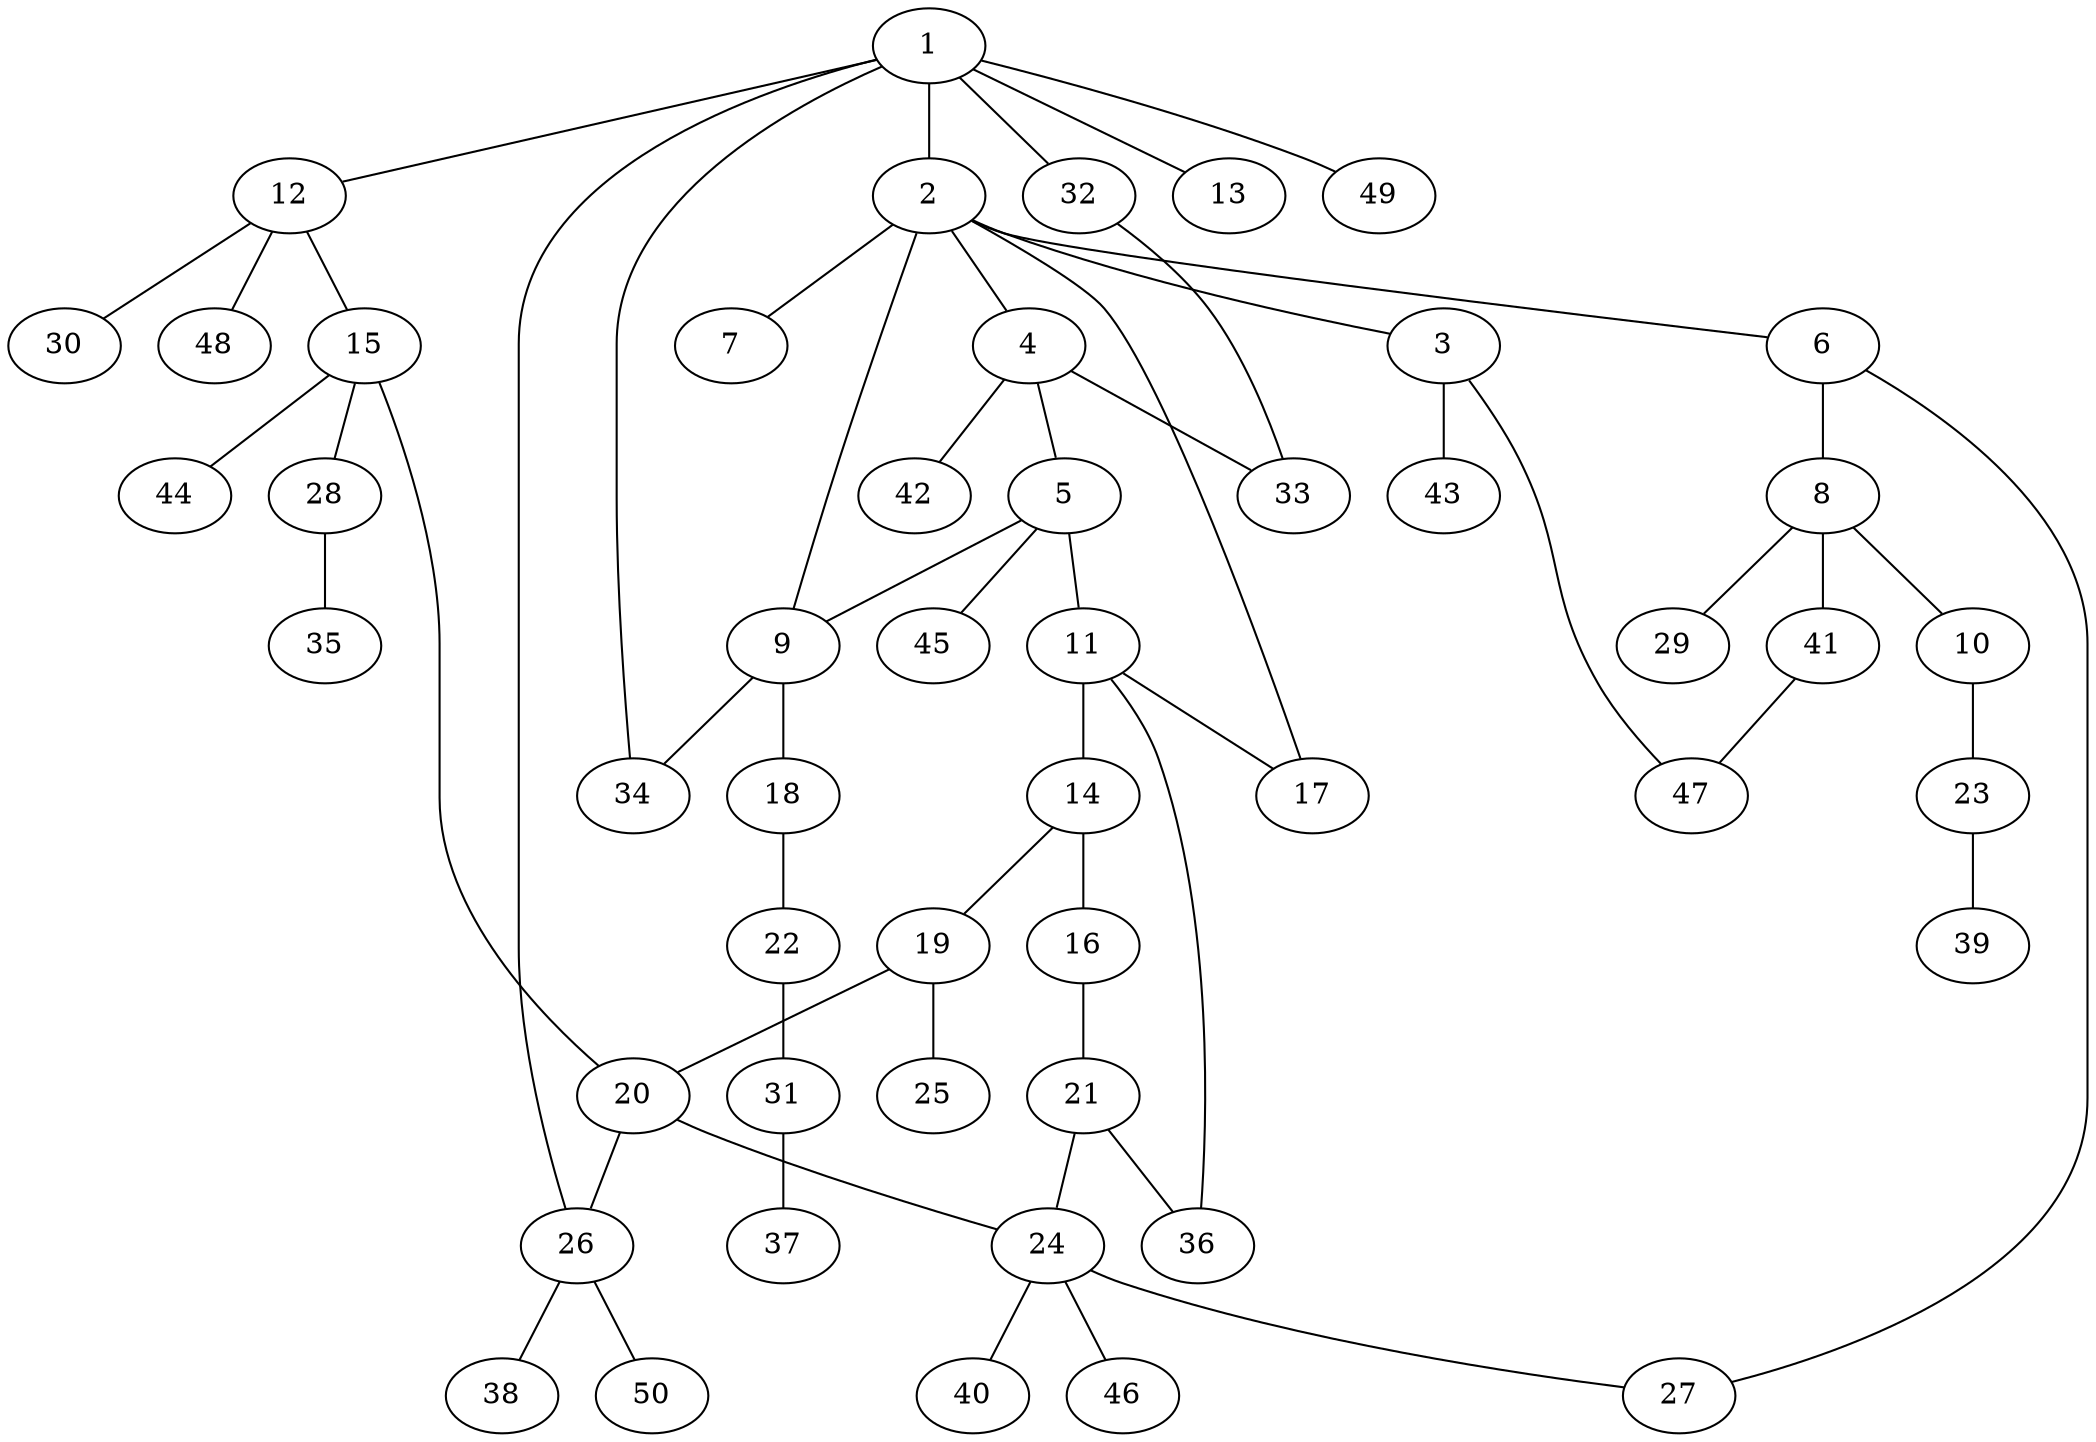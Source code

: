 graph graphname {1--2
1--12
1--13
1--26
1--32
1--34
1--49
2--3
2--4
2--6
2--7
2--9
2--17
3--43
3--47
4--5
4--33
4--42
5--9
5--11
5--45
6--8
6--27
8--10
8--29
8--41
9--18
9--34
10--23
11--14
11--17
11--36
12--15
12--30
12--48
14--16
14--19
15--20
15--28
15--44
16--21
18--22
19--20
19--25
20--24
20--26
21--24
21--36
22--31
23--39
24--27
24--40
24--46
26--38
26--50
28--35
31--37
32--33
41--47
}